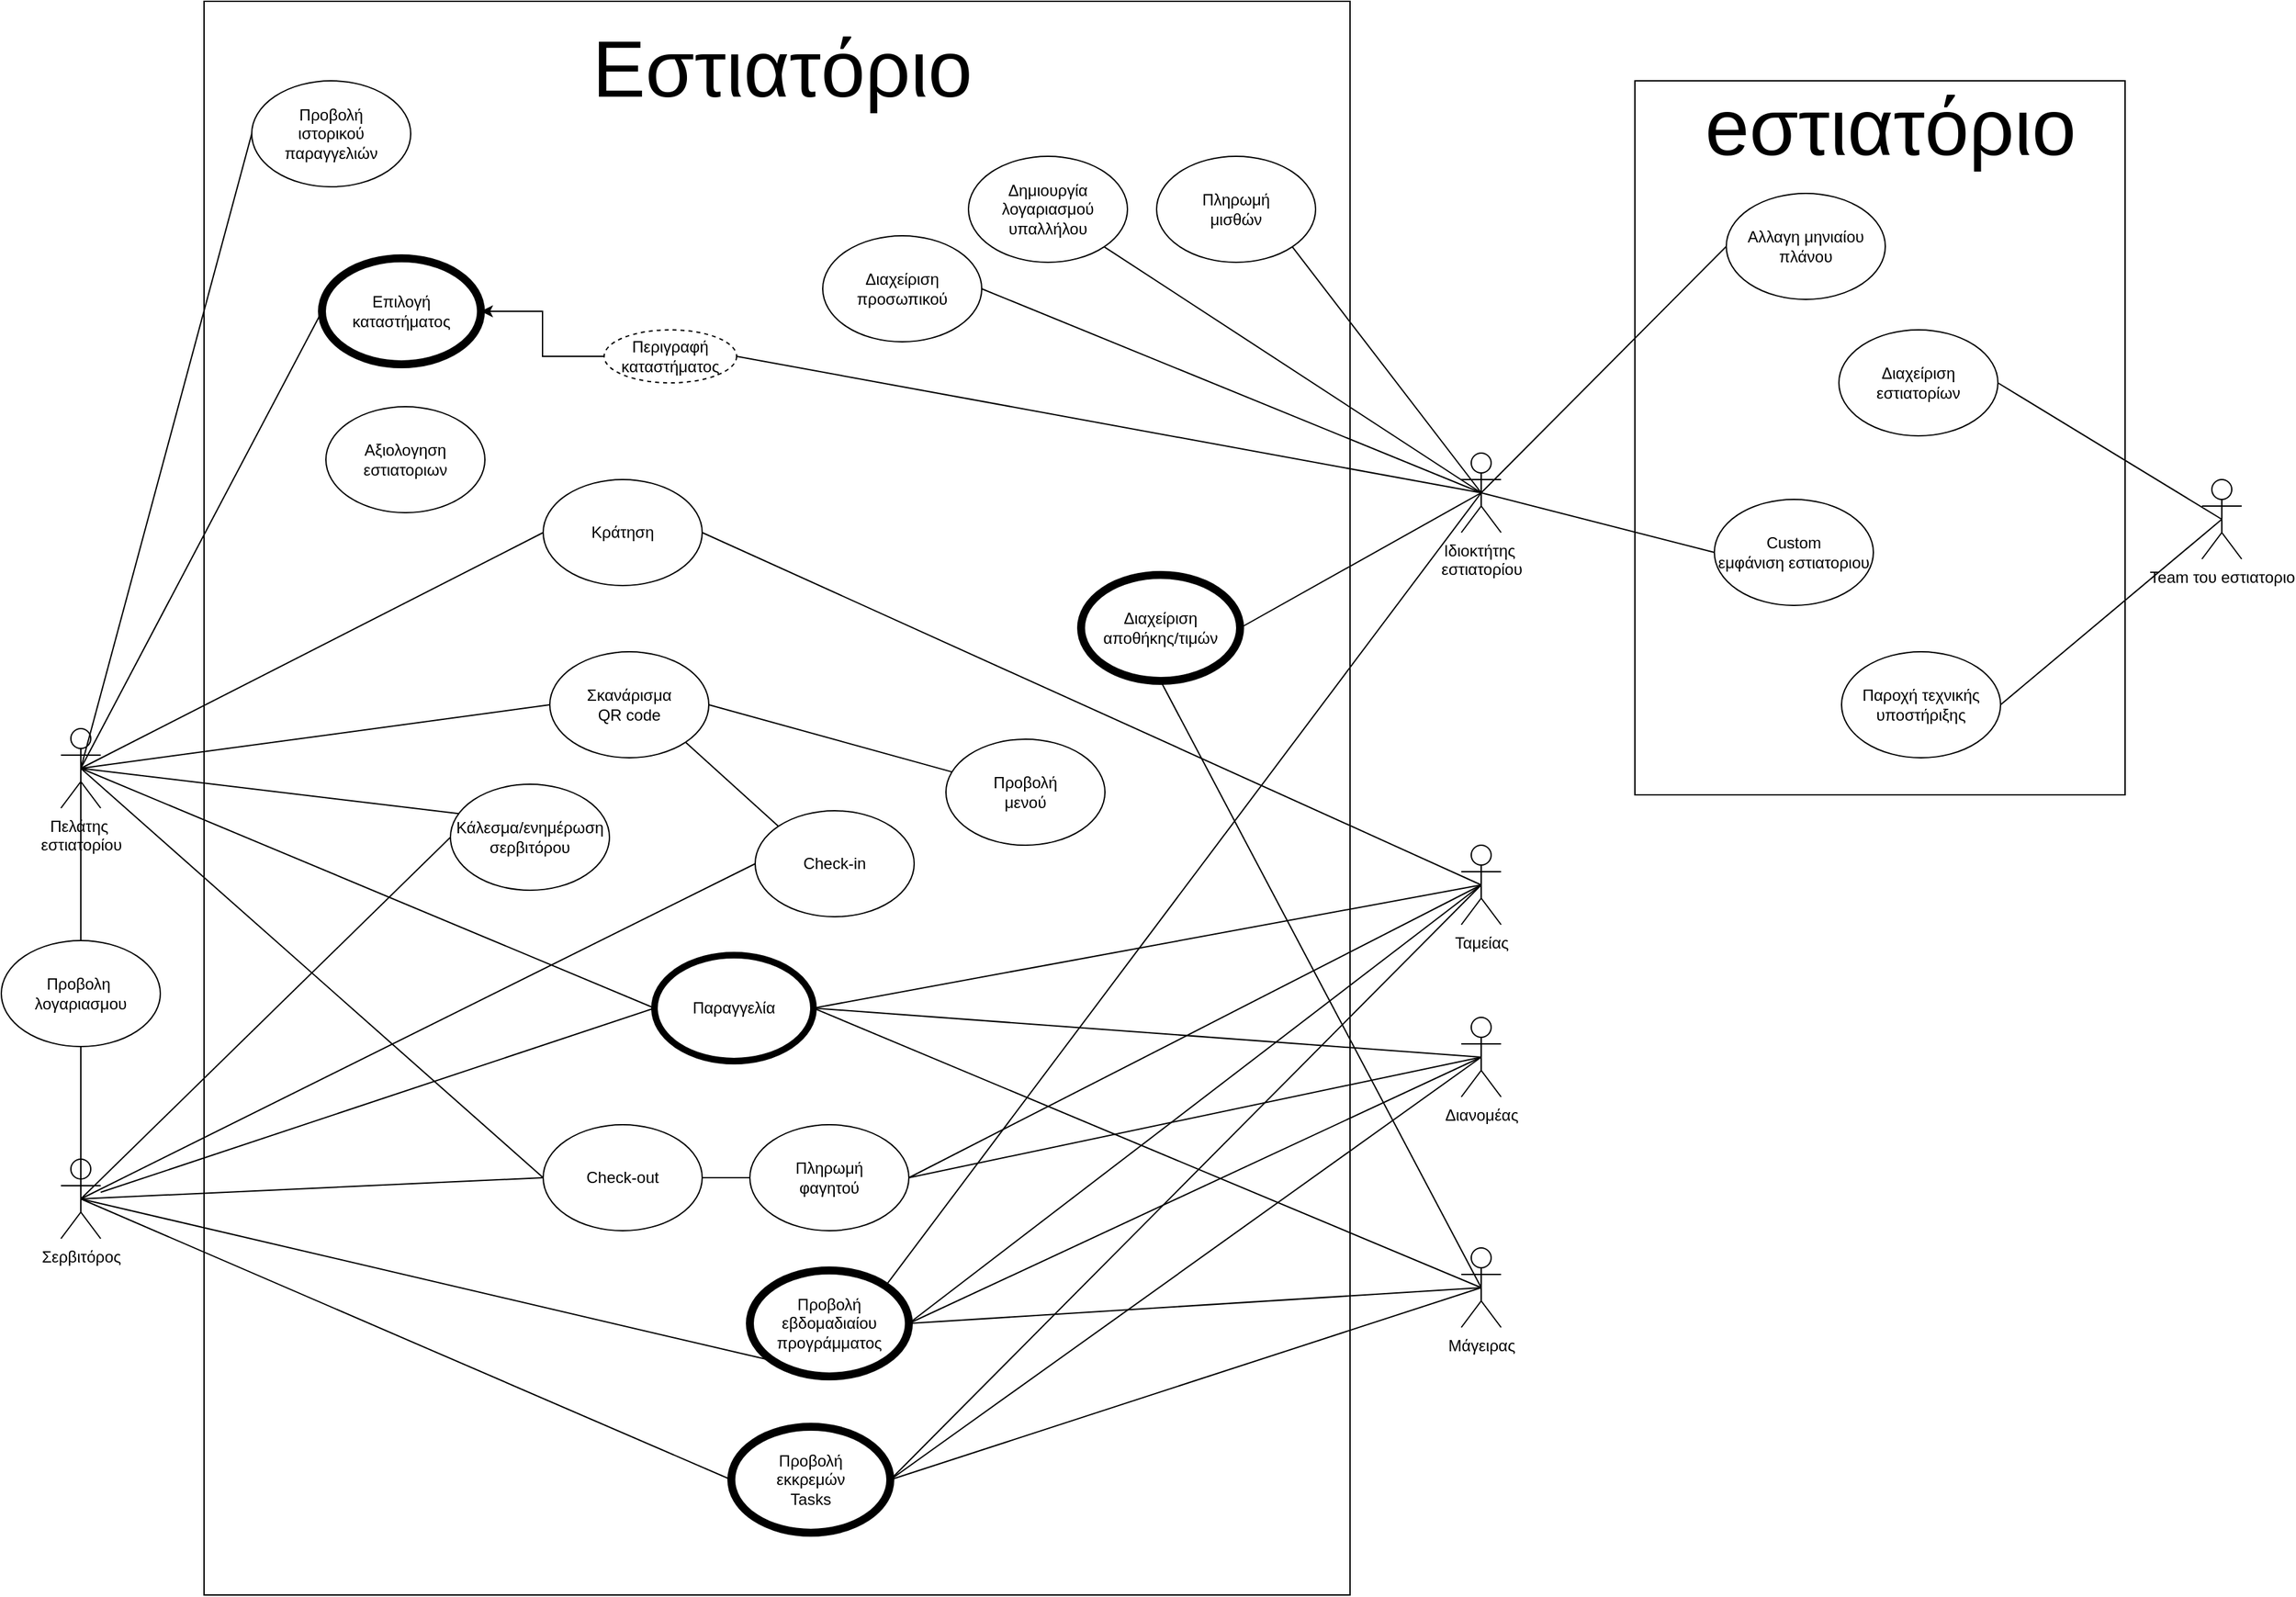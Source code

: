 <mxfile version="24.0.4" type="device">
  <diagram name="Page-1" id="MGHjbF667yMq8NIgmSbx">
    <mxGraphModel dx="2440" dy="1785" grid="0" gridSize="10" guides="1" tooltips="1" connect="1" arrows="1" fold="1" page="0" pageScale="1" pageWidth="850" pageHeight="1100" math="0" shadow="0">
      <root>
        <mxCell id="0" />
        <mxCell id="1" parent="0" />
        <mxCell id="DqBkRv8KrqaulyezYVrb-1" value="&lt;div&gt;Ιδιοκτήτης&amp;nbsp;&lt;/div&gt;&lt;div&gt;εστιατορίου&lt;/div&gt;" style="shape=umlActor;verticalLabelPosition=bottom;verticalAlign=top;html=1;outlineConnect=0;" parent="1" vertex="1">
          <mxGeometry x="1343" y="-206" width="30" height="60" as="geometry" />
        </mxCell>
        <mxCell id="DqBkRv8KrqaulyezYVrb-9" value="&lt;div&gt;Πελάτης&amp;nbsp;&lt;/div&gt;&lt;div&gt;εστιατορίου&lt;/div&gt;" style="shape=umlActor;verticalLabelPosition=bottom;verticalAlign=top;html=1;outlineConnect=0;" parent="1" vertex="1">
          <mxGeometry x="286" y="2" width="30" height="60" as="geometry" />
        </mxCell>
        <mxCell id="DqBkRv8KrqaulyezYVrb-10" value="Σερβιτόρος" style="shape=umlActor;verticalLabelPosition=bottom;verticalAlign=top;html=1;outlineConnect=0;" parent="1" vertex="1">
          <mxGeometry x="286" y="327" width="30" height="60" as="geometry" />
        </mxCell>
        <mxCell id="DqBkRv8KrqaulyezYVrb-11" value="Μάγειρας" style="shape=umlActor;verticalLabelPosition=bottom;verticalAlign=top;html=1;outlineConnect=0;" parent="1" vertex="1">
          <mxGeometry x="1343" y="394" width="30" height="60" as="geometry" />
        </mxCell>
        <mxCell id="DqBkRv8KrqaulyezYVrb-12" value="Ταμείας" style="shape=umlActor;verticalLabelPosition=bottom;verticalAlign=top;html=1;outlineConnect=0;" parent="1" vertex="1">
          <mxGeometry x="1343" y="90" width="30" height="60" as="geometry" />
        </mxCell>
        <mxCell id="DqBkRv8KrqaulyezYVrb-16" value="Διανομέας" style="shape=umlActor;verticalLabelPosition=bottom;verticalAlign=top;html=1;outlineConnect=0;" parent="1" vertex="1">
          <mxGeometry x="1343" y="220" width="30" height="60" as="geometry" />
        </mxCell>
        <mxCell id="DqBkRv8KrqaulyezYVrb-17" value="Παραγγελία" style="ellipse;whiteSpace=wrap;html=1;strokeWidth=5;" parent="1" vertex="1">
          <mxGeometry x="734" y="173" width="120" height="80" as="geometry" />
        </mxCell>
        <mxCell id="DqBkRv8KrqaulyezYVrb-18" value="&lt;div&gt;Πληρωμή&lt;/div&gt;&lt;div&gt;φαγητού&lt;br&gt;&lt;/div&gt;" style="ellipse;whiteSpace=wrap;html=1;" parent="1" vertex="1">
          <mxGeometry x="806" y="301" width="120" height="80" as="geometry" />
        </mxCell>
        <mxCell id="DqBkRv8KrqaulyezYVrb-20" value="&lt;div&gt;Δημιουργία&lt;/div&gt;&lt;div&gt;λογαριασμού&lt;br&gt;&lt;/div&gt;&lt;div&gt;υπαλλήλου&lt;/div&gt;" style="ellipse;whiteSpace=wrap;html=1;" parent="1" vertex="1">
          <mxGeometry x="971" y="-430" width="120" height="80" as="geometry" />
        </mxCell>
        <mxCell id="DqBkRv8KrqaulyezYVrb-21" value="&lt;div&gt;Επιλογή&lt;/div&gt;&lt;div&gt;καταστήματος&lt;br&gt;&lt;/div&gt;" style="ellipse;whiteSpace=wrap;html=1;strokeWidth=6;" parent="1" vertex="1">
          <mxGeometry x="483" y="-353" width="120" height="80" as="geometry" />
        </mxCell>
        <mxCell id="DqBkRv8KrqaulyezYVrb-22" value="Κράτηση" style="ellipse;whiteSpace=wrap;html=1;" parent="1" vertex="1">
          <mxGeometry x="650" y="-186" width="120" height="80" as="geometry" />
        </mxCell>
        <mxCell id="DqBkRv8KrqaulyezYVrb-23" value="Σκανάρισμα &lt;br&gt;QR code" style="ellipse;whiteSpace=wrap;html=1;" parent="1" vertex="1">
          <mxGeometry x="655" y="-56" width="120" height="80" as="geometry" />
        </mxCell>
        <mxCell id="DqBkRv8KrqaulyezYVrb-24" value="Check-in" style="ellipse;whiteSpace=wrap;html=1;" parent="1" vertex="1">
          <mxGeometry x="810" y="64" width="120" height="80" as="geometry" />
        </mxCell>
        <mxCell id="DqBkRv8KrqaulyezYVrb-27" value="Check-out" style="ellipse;whiteSpace=wrap;html=1;" parent="1" vertex="1">
          <mxGeometry x="650" y="301" width="120" height="80" as="geometry" />
        </mxCell>
        <mxCell id="DqBkRv8KrqaulyezYVrb-28" value="&lt;div&gt;Προβολή&lt;/div&gt;&lt;div&gt;μενού&lt;br&gt;&lt;/div&gt;" style="ellipse;whiteSpace=wrap;html=1;" parent="1" vertex="1">
          <mxGeometry x="954" y="10" width="120" height="80" as="geometry" />
        </mxCell>
        <mxCell id="DqBkRv8KrqaulyezYVrb-71" style="edgeStyle=orthogonalEdgeStyle;rounded=0;orthogonalLoop=1;jettySize=auto;html=1;exitX=0;exitY=0.5;exitDx=0;exitDy=0;entryX=1;entryY=0.5;entryDx=0;entryDy=0;" parent="1" source="DqBkRv8KrqaulyezYVrb-29" target="DqBkRv8KrqaulyezYVrb-21" edge="1">
          <mxGeometry relative="1" as="geometry" />
        </mxCell>
        <mxCell id="DqBkRv8KrqaulyezYVrb-29" value="Περιγραφή&lt;br&gt;καταστήματος" style="ellipse;whiteSpace=wrap;html=1;align=center;dashed=1;" parent="1" vertex="1">
          <mxGeometry x="696" y="-299" width="100" height="40" as="geometry" />
        </mxCell>
        <mxCell id="DqBkRv8KrqaulyezYVrb-32" value="&lt;div&gt;Προβολή&lt;/div&gt;&lt;div&gt;ιστορικού παραγγελιών&lt;br&gt;&lt;/div&gt;" style="ellipse;whiteSpace=wrap;html=1;" parent="1" vertex="1">
          <mxGeometry x="430" y="-487" width="120" height="80" as="geometry" />
        </mxCell>
        <mxCell id="DqBkRv8KrqaulyezYVrb-34" value="&lt;div&gt;Προβολή εβδομαδιαίου&lt;/div&gt;&lt;div&gt;προγράμματος&lt;br&gt;&lt;/div&gt;" style="ellipse;whiteSpace=wrap;html=1;strokeWidth=6;" parent="1" vertex="1">
          <mxGeometry x="806" y="411" width="120" height="80" as="geometry" />
        </mxCell>
        <mxCell id="DqBkRv8KrqaulyezYVrb-35" value="&lt;div&gt;Προβολή &lt;br&gt;&lt;/div&gt;&lt;div&gt;εκκρεμών&lt;/div&gt;&lt;div&gt;Tasks&lt;/div&gt;" style="ellipse;whiteSpace=wrap;html=1;strokeWidth=6;" parent="1" vertex="1">
          <mxGeometry x="792" y="529" width="120" height="80" as="geometry" />
        </mxCell>
        <mxCell id="DqBkRv8KrqaulyezYVrb-36" value="&lt;div&gt;Κάλεσμα/ενημέρωση&lt;/div&gt;&lt;div&gt;σερβιτόρου&lt;br&gt;&lt;/div&gt;" style="ellipse;whiteSpace=wrap;html=1;" parent="1" vertex="1">
          <mxGeometry x="580" y="44" width="120" height="80" as="geometry" />
        </mxCell>
        <mxCell id="DqBkRv8KrqaulyezYVrb-41" value="&lt;div&gt;Διαχείριση&lt;/div&gt;&lt;div&gt;αποθήκης/τιμών&lt;br&gt;&lt;/div&gt;" style="ellipse;whiteSpace=wrap;html=1;strokeWidth=6;" parent="1" vertex="1">
          <mxGeometry x="1056" y="-114" width="120" height="80" as="geometry" />
        </mxCell>
        <mxCell id="DqBkRv8KrqaulyezYVrb-58" value="" style="endArrow=none;html=1;rounded=0;exitX=0.5;exitY=0.5;exitDx=0;exitDy=0;exitPerimeter=0;entryX=0;entryY=0.5;entryDx=0;entryDy=0;" parent="1" source="DqBkRv8KrqaulyezYVrb-9" target="DqBkRv8KrqaulyezYVrb-21" edge="1">
          <mxGeometry width="50" height="50" relative="1" as="geometry">
            <mxPoint x="304" y="90" as="sourcePoint" />
            <mxPoint x="727" y="-176" as="targetPoint" />
          </mxGeometry>
        </mxCell>
        <mxCell id="DqBkRv8KrqaulyezYVrb-59" value="" style="endArrow=none;html=1;rounded=0;exitX=0.5;exitY=0.5;exitDx=0;exitDy=0;exitPerimeter=0;entryX=0;entryY=0.5;entryDx=0;entryDy=0;" parent="1" source="DqBkRv8KrqaulyezYVrb-9" target="DqBkRv8KrqaulyezYVrb-22" edge="1">
          <mxGeometry width="50" height="50" relative="1" as="geometry">
            <mxPoint x="294" y="74" as="sourcePoint" />
            <mxPoint x="715" y="-36" as="targetPoint" />
          </mxGeometry>
        </mxCell>
        <mxCell id="DqBkRv8KrqaulyezYVrb-60" value="" style="endArrow=none;html=1;rounded=0;entryX=0;entryY=0.5;entryDx=0;entryDy=0;exitX=0.5;exitY=0.5;exitDx=0;exitDy=0;exitPerimeter=0;" parent="1" source="DqBkRv8KrqaulyezYVrb-9" target="DqBkRv8KrqaulyezYVrb-23" edge="1">
          <mxGeometry width="50" height="50" relative="1" as="geometry">
            <mxPoint x="296" y="99" as="sourcePoint" />
            <mxPoint x="717" y="96" as="targetPoint" />
          </mxGeometry>
        </mxCell>
        <mxCell id="DqBkRv8KrqaulyezYVrb-61" value="" style="endArrow=none;html=1;rounded=0;entryX=0;entryY=0.5;entryDx=0;entryDy=0;exitX=0.5;exitY=0.5;exitDx=0;exitDy=0;exitPerimeter=0;" parent="1" source="DqBkRv8KrqaulyezYVrb-9" target="DqBkRv8KrqaulyezYVrb-17" edge="1">
          <mxGeometry width="50" height="50" relative="1" as="geometry">
            <mxPoint x="321" y="150.21" as="sourcePoint" />
            <mxPoint x="732" y="281.21" as="targetPoint" />
          </mxGeometry>
        </mxCell>
        <mxCell id="DqBkRv8KrqaulyezYVrb-62" value="" style="endArrow=none;html=1;rounded=0;entryX=0;entryY=0.5;entryDx=0;entryDy=0;exitX=0.5;exitY=0.5;exitDx=0;exitDy=0;exitPerimeter=0;" parent="1" source="DqBkRv8KrqaulyezYVrb-10" target="DqBkRv8KrqaulyezYVrb-35" edge="1">
          <mxGeometry width="50" height="50" relative="1" as="geometry">
            <mxPoint x="283" y="118" as="sourcePoint" />
            <mxPoint x="704" y="406" as="targetPoint" />
          </mxGeometry>
        </mxCell>
        <mxCell id="DqBkRv8KrqaulyezYVrb-68" value="" style="endArrow=none;html=1;rounded=0;exitX=0.5;exitY=0.5;exitDx=0;exitDy=0;exitPerimeter=0;entryX=0;entryY=0.5;entryDx=0;entryDy=0;" parent="1" source="DqBkRv8KrqaulyezYVrb-9" target="DqBkRv8KrqaulyezYVrb-32" edge="1">
          <mxGeometry width="50" height="50" relative="1" as="geometry">
            <mxPoint x="301" y="45" as="sourcePoint" />
            <mxPoint x="732" y="-296" as="targetPoint" />
          </mxGeometry>
        </mxCell>
        <mxCell id="DqBkRv8KrqaulyezYVrb-72" value="" style="endArrow=none;html=1;rounded=0;entryX=0.5;entryY=0.5;entryDx=0;entryDy=0;entryPerimeter=0;exitX=1;exitY=0.5;exitDx=0;exitDy=0;" parent="1" source="DqBkRv8KrqaulyezYVrb-41" target="DqBkRv8KrqaulyezYVrb-1" edge="1">
          <mxGeometry width="50" height="50" relative="1" as="geometry">
            <mxPoint x="1156" y="-5" as="sourcePoint" />
            <mxPoint x="1206" y="-55" as="targetPoint" />
          </mxGeometry>
        </mxCell>
        <mxCell id="DqBkRv8KrqaulyezYVrb-73" value="" style="endArrow=none;html=1;rounded=0;entryX=0.5;entryY=0.5;entryDx=0;entryDy=0;entryPerimeter=0;exitX=1;exitY=0.5;exitDx=0;exitDy=0;" parent="1" source="DqBkRv8KrqaulyezYVrb-17" target="DqBkRv8KrqaulyezYVrb-11" edge="1">
          <mxGeometry width="50" height="50" relative="1" as="geometry">
            <mxPoint x="1042" y="-76" as="sourcePoint" />
            <mxPoint x="1312" y="-17" as="targetPoint" />
          </mxGeometry>
        </mxCell>
        <mxCell id="DqBkRv8KrqaulyezYVrb-75" value="" style="endArrow=none;html=1;rounded=0;entryX=0.5;entryY=0.5;entryDx=0;entryDy=0;entryPerimeter=0;exitX=1;exitY=0.5;exitDx=0;exitDy=0;" parent="1" source="DqBkRv8KrqaulyezYVrb-17" target="DqBkRv8KrqaulyezYVrb-16" edge="1">
          <mxGeometry width="50" height="50" relative="1" as="geometry">
            <mxPoint x="952" y="319" as="sourcePoint" />
            <mxPoint x="1340" y="203" as="targetPoint" />
          </mxGeometry>
        </mxCell>
        <mxCell id="DqBkRv8KrqaulyezYVrb-77" value="" style="endArrow=none;html=1;rounded=0;entryX=0.5;entryY=0.5;entryDx=0;entryDy=0;entryPerimeter=0;exitX=1;exitY=0.5;exitDx=0;exitDy=0;" parent="1" source="DqBkRv8KrqaulyezYVrb-17" target="DqBkRv8KrqaulyezYVrb-12" edge="1">
          <mxGeometry width="50" height="50" relative="1" as="geometry">
            <mxPoint x="1006" y="150" as="sourcePoint" />
            <mxPoint x="1394" y="164" as="targetPoint" />
          </mxGeometry>
        </mxCell>
        <mxCell id="DqBkRv8KrqaulyezYVrb-79" value="" style="endArrow=none;html=1;rounded=0;entryX=0.5;entryY=0.5;entryDx=0;entryDy=0;entryPerimeter=0;exitX=1;exitY=0.5;exitDx=0;exitDy=0;" parent="1" source="DqBkRv8KrqaulyezYVrb-18" target="DqBkRv8KrqaulyezYVrb-16" edge="1">
          <mxGeometry width="50" height="50" relative="1" as="geometry">
            <mxPoint x="966" y="359" as="sourcePoint" />
            <mxPoint x="1354" y="243" as="targetPoint" />
          </mxGeometry>
        </mxCell>
        <mxCell id="DqBkRv8KrqaulyezYVrb-80" value="" style="endArrow=none;html=1;rounded=0;entryX=0.5;entryY=0.5;entryDx=0;entryDy=0;entryPerimeter=0;exitX=1;exitY=0.5;exitDx=0;exitDy=0;" parent="1" source="DqBkRv8KrqaulyezYVrb-18" target="DqBkRv8KrqaulyezYVrb-12" edge="1">
          <mxGeometry width="50" height="50" relative="1" as="geometry">
            <mxPoint x="966" y="273" as="sourcePoint" />
            <mxPoint x="1354" y="157" as="targetPoint" />
          </mxGeometry>
        </mxCell>
        <mxCell id="DqBkRv8KrqaulyezYVrb-86" value="&lt;div&gt;Διαχείριση&lt;/div&gt;&lt;div&gt;προσωπικού&lt;br&gt;&lt;/div&gt;" style="ellipse;whiteSpace=wrap;html=1;" parent="1" vertex="1">
          <mxGeometry x="861" y="-370" width="120" height="80" as="geometry" />
        </mxCell>
        <mxCell id="DqBkRv8KrqaulyezYVrb-87" value="" style="endArrow=none;html=1;rounded=0;entryX=0.5;entryY=0.5;entryDx=0;entryDy=0;entryPerimeter=0;exitX=1;exitY=0.5;exitDx=0;exitDy=0;" parent="1" source="DqBkRv8KrqaulyezYVrb-22" target="DqBkRv8KrqaulyezYVrb-12" edge="1">
          <mxGeometry width="50" height="50" relative="1" as="geometry">
            <mxPoint x="980" y="153" as="sourcePoint" />
            <mxPoint x="1368" y="37" as="targetPoint" />
          </mxGeometry>
        </mxCell>
        <mxCell id="DqBkRv8KrqaulyezYVrb-89" value="" style="endArrow=none;html=1;rounded=0;exitX=1;exitY=0.5;exitDx=0;exitDy=0;entryX=0.5;entryY=0.5;entryDx=0;entryDy=0;entryPerimeter=0;" parent="1" source="DqBkRv8KrqaulyezYVrb-86" target="DqBkRv8KrqaulyezYVrb-1" edge="1">
          <mxGeometry width="50" height="50" relative="1" as="geometry">
            <mxPoint x="1062" y="-136" as="sourcePoint" />
            <mxPoint x="1332" y="-77" as="targetPoint" />
          </mxGeometry>
        </mxCell>
        <mxCell id="DqBkRv8KrqaulyezYVrb-91" value="" style="endArrow=none;html=1;rounded=0;exitX=1;exitY=1;exitDx=0;exitDy=0;entryX=0.5;entryY=0.5;entryDx=0;entryDy=0;entryPerimeter=0;" parent="1" source="DqBkRv8KrqaulyezYVrb-20" target="DqBkRv8KrqaulyezYVrb-1" edge="1">
          <mxGeometry width="50" height="50" relative="1" as="geometry">
            <mxPoint x="1054" y="-189" as="sourcePoint" />
            <mxPoint x="1315" y="-212" as="targetPoint" />
          </mxGeometry>
        </mxCell>
        <mxCell id="DqBkRv8KrqaulyezYVrb-92" value="&lt;div&gt;Πληρωμή&lt;/div&gt;&lt;div&gt;μισθών&lt;br&gt;&lt;/div&gt;" style="ellipse;whiteSpace=wrap;html=1;" parent="1" vertex="1">
          <mxGeometry x="1113" y="-430" width="120" height="80" as="geometry" />
        </mxCell>
        <mxCell id="DqBkRv8KrqaulyezYVrb-93" value="" style="endArrow=none;html=1;rounded=0;exitX=1;exitY=1;exitDx=0;exitDy=0;entryX=0.5;entryY=0.5;entryDx=0;entryDy=0;entryPerimeter=0;" parent="1" source="DqBkRv8KrqaulyezYVrb-92" target="DqBkRv8KrqaulyezYVrb-1" edge="1">
          <mxGeometry width="50" height="50" relative="1" as="geometry">
            <mxPoint x="1084" y="-115" as="sourcePoint" />
            <mxPoint x="1345" y="-138" as="targetPoint" />
          </mxGeometry>
        </mxCell>
        <mxCell id="DqBkRv8KrqaulyezYVrb-94" value="" style="endArrow=none;html=1;rounded=0;exitX=1;exitY=0.5;exitDx=0;exitDy=0;entryX=0.5;entryY=0.5;entryDx=0;entryDy=0;entryPerimeter=0;" parent="1" source="DqBkRv8KrqaulyezYVrb-35" target="DqBkRv8KrqaulyezYVrb-11" edge="1">
          <mxGeometry width="50" height="50" relative="1" as="geometry">
            <mxPoint x="946" y="630" as="sourcePoint" />
            <mxPoint x="1334" y="441" as="targetPoint" />
          </mxGeometry>
        </mxCell>
        <mxCell id="DqBkRv8KrqaulyezYVrb-95" value="" style="endArrow=none;html=1;rounded=0;exitX=1;exitY=0.5;exitDx=0;exitDy=0;entryX=0.5;entryY=0.5;entryDx=0;entryDy=0;entryPerimeter=0;" parent="1" source="DqBkRv8KrqaulyezYVrb-35" target="DqBkRv8KrqaulyezYVrb-12" edge="1">
          <mxGeometry width="50" height="50" relative="1" as="geometry">
            <mxPoint x="940" y="521.5" as="sourcePoint" />
            <mxPoint x="1328" y="332.5" as="targetPoint" />
          </mxGeometry>
        </mxCell>
        <mxCell id="DqBkRv8KrqaulyezYVrb-98" value="" style="endArrow=none;html=1;rounded=0;exitX=1;exitY=0.5;exitDx=0;exitDy=0;entryX=0.5;entryY=0.5;entryDx=0;entryDy=0;entryPerimeter=0;" parent="1" source="DqBkRv8KrqaulyezYVrb-35" target="DqBkRv8KrqaulyezYVrb-16" edge="1">
          <mxGeometry width="50" height="50" relative="1" as="geometry">
            <mxPoint x="955" y="564.5" as="sourcePoint" />
            <mxPoint x="1343" y="375.5" as="targetPoint" />
          </mxGeometry>
        </mxCell>
        <mxCell id="DqBkRv8KrqaulyezYVrb-99" value="" style="endArrow=none;html=1;rounded=0;exitX=1;exitY=0.5;exitDx=0;exitDy=0;entryX=0.5;entryY=0.5;entryDx=0;entryDy=0;entryPerimeter=0;" parent="1" source="DqBkRv8KrqaulyezYVrb-34" target="DqBkRv8KrqaulyezYVrb-16" edge="1">
          <mxGeometry width="50" height="50" relative="1" as="geometry">
            <mxPoint x="887" y="749" as="sourcePoint" />
            <mxPoint x="1275" y="560" as="targetPoint" />
          </mxGeometry>
        </mxCell>
        <mxCell id="DqBkRv8KrqaulyezYVrb-100" value="" style="endArrow=none;html=1;rounded=0;exitX=1;exitY=0.5;exitDx=0;exitDy=0;entryX=0.5;entryY=0.5;entryDx=0;entryDy=0;entryPerimeter=0;" parent="1" source="DqBkRv8KrqaulyezYVrb-34" target="DqBkRv8KrqaulyezYVrb-11" edge="1">
          <mxGeometry width="50" height="50" relative="1" as="geometry">
            <mxPoint x="944" y="709" as="sourcePoint" />
            <mxPoint x="1332" y="520" as="targetPoint" />
          </mxGeometry>
        </mxCell>
        <mxCell id="DqBkRv8KrqaulyezYVrb-101" value="" style="endArrow=none;html=1;rounded=0;exitX=1;exitY=0.5;exitDx=0;exitDy=0;entryX=0.5;entryY=0.5;entryDx=0;entryDy=0;entryPerimeter=0;" parent="1" source="DqBkRv8KrqaulyezYVrb-34" target="DqBkRv8KrqaulyezYVrb-12" edge="1">
          <mxGeometry width="50" height="50" relative="1" as="geometry">
            <mxPoint x="950" y="817.5" as="sourcePoint" />
            <mxPoint x="1338" y="628.5" as="targetPoint" />
          </mxGeometry>
        </mxCell>
        <mxCell id="DqBkRv8KrqaulyezYVrb-106" value="" style="endArrow=none;html=1;rounded=0;exitX=1;exitY=0.5;exitDx=0;exitDy=0;entryX=0.5;entryY=0.5;entryDx=0;entryDy=0;entryPerimeter=0;" parent="1" source="DqBkRv8KrqaulyezYVrb-29" target="DqBkRv8KrqaulyezYVrb-1" edge="1">
          <mxGeometry width="50" height="50" relative="1" as="geometry">
            <mxPoint x="1029" y="-121" as="sourcePoint" />
            <mxPoint x="1323" y="-210" as="targetPoint" />
          </mxGeometry>
        </mxCell>
        <mxCell id="DqBkRv8KrqaulyezYVrb-107" value="&lt;div&gt;Custom&lt;/div&gt;&lt;div&gt;εμφάνιση εστιατοριου&lt;br&gt;&lt;/div&gt;" style="ellipse;whiteSpace=wrap;html=1;" parent="1" vertex="1">
          <mxGeometry x="1534" y="-171" width="120" height="80" as="geometry" />
        </mxCell>
        <mxCell id="DqBkRv8KrqaulyezYVrb-110" value="" style="rounded=0;whiteSpace=wrap;html=1;fillColor=none;noLabel=0;editable=1;movable=1;resizable=1;rotatable=1;deletable=1;locked=0;connectable=1;pointerEvents=0;" parent="1" vertex="1">
          <mxGeometry x="394" y="-547" width="865" height="1203" as="geometry" />
        </mxCell>
        <mxCell id="DqBkRv8KrqaulyezYVrb-109" value="" style="endArrow=none;html=1;rounded=0;exitX=0;exitY=0.5;exitDx=0;exitDy=0;entryX=0.5;entryY=0.5;entryDx=0;entryDy=0;entryPerimeter=0;" parent="1" source="DqBkRv8KrqaulyezYVrb-107" target="DqBkRv8KrqaulyezYVrb-1" edge="1">
          <mxGeometry width="50" height="50" relative="1" as="geometry">
            <mxPoint x="1293" y="45" as="sourcePoint" />
            <mxPoint x="1745" y="-287" as="targetPoint" />
          </mxGeometry>
        </mxCell>
        <mxCell id="DqBkRv8KrqaulyezYVrb-111" value="&lt;font style=&quot;font-size: 60px;&quot;&gt;Εστιατόριο&lt;/font&gt;" style="text;html=1;align=center;verticalAlign=middle;whiteSpace=wrap;rounded=0;" parent="1" vertex="1">
          <mxGeometry x="660" y="-529" width="341" height="66.5" as="geometry" />
        </mxCell>
        <mxCell id="DqBkRv8KrqaulyezYVrb-112" value="&lt;div&gt;Αλλαγη μηνιαίου&lt;/div&gt;&lt;div&gt;πλάνου&lt;br&gt;&lt;/div&gt;" style="ellipse;whiteSpace=wrap;html=1;" parent="1" vertex="1">
          <mxGeometry x="1543" y="-402" width="120" height="80" as="geometry" />
        </mxCell>
        <mxCell id="DqBkRv8KrqaulyezYVrb-113" value="" style="endArrow=none;html=1;rounded=0;exitX=0;exitY=0.5;exitDx=0;exitDy=0;entryX=0.5;entryY=0.5;entryDx=0;entryDy=0;entryPerimeter=0;" parent="1" source="DqBkRv8KrqaulyezYVrb-112" target="DqBkRv8KrqaulyezYVrb-1" edge="1">
          <mxGeometry width="50" height="50" relative="1" as="geometry">
            <mxPoint x="1718" y="-176" as="sourcePoint" />
            <mxPoint x="1373" y="-216" as="targetPoint" />
          </mxGeometry>
        </mxCell>
        <mxCell id="DqBkRv8KrqaulyezYVrb-114" value="Team του eστιατοριο" style="shape=umlActor;verticalLabelPosition=bottom;verticalAlign=top;html=1;outlineConnect=0;" parent="1" vertex="1">
          <mxGeometry x="1902" y="-186" width="30" height="60" as="geometry" />
        </mxCell>
        <mxCell id="DqBkRv8KrqaulyezYVrb-115" value="&lt;div&gt;Διαχείριση &lt;br&gt;&lt;/div&gt;&lt;div&gt;εστιατορίων&lt;br&gt;&lt;/div&gt;" style="ellipse;whiteSpace=wrap;html=1;" parent="1" vertex="1">
          <mxGeometry x="1628" y="-299" width="120" height="80" as="geometry" />
        </mxCell>
        <mxCell id="DqBkRv8KrqaulyezYVrb-116" value="&lt;div&gt;Παροχή τεχνικής&lt;/div&gt;&lt;div&gt;υποστήριξης&lt;br&gt;&lt;/div&gt;" style="ellipse;whiteSpace=wrap;html=1;" parent="1" vertex="1">
          <mxGeometry x="1630" y="-56" width="120" height="80" as="geometry" />
        </mxCell>
        <mxCell id="DqBkRv8KrqaulyezYVrb-117" value="" style="endArrow=none;html=1;rounded=0;exitX=0.5;exitY=0.5;exitDx=0;exitDy=0;entryX=1;entryY=0.5;entryDx=0;entryDy=0;exitPerimeter=0;" parent="1" source="DqBkRv8KrqaulyezYVrb-114" target="DqBkRv8KrqaulyezYVrb-115" edge="1">
          <mxGeometry width="50" height="50" relative="1" as="geometry">
            <mxPoint x="2404" y="-389" as="sourcePoint" />
            <mxPoint x="2024" y="-243" as="targetPoint" />
          </mxGeometry>
        </mxCell>
        <mxCell id="DqBkRv8KrqaulyezYVrb-118" value="" style="endArrow=none;html=1;rounded=0;exitX=0.5;exitY=0.5;exitDx=0;exitDy=0;entryX=1;entryY=0.5;entryDx=0;entryDy=0;exitPerimeter=0;" parent="1" source="DqBkRv8KrqaulyezYVrb-114" target="DqBkRv8KrqaulyezYVrb-116" edge="1">
          <mxGeometry width="50" height="50" relative="1" as="geometry">
            <mxPoint x="2414" y="-206" as="sourcePoint" />
            <mxPoint x="2096" y="-308" as="targetPoint" />
          </mxGeometry>
        </mxCell>
        <mxCell id="DqBkRv8KrqaulyezYVrb-124" value="" style="rounded=0;whiteSpace=wrap;html=1;fillColor=none;pointerEvents=0;" parent="1" vertex="1">
          <mxGeometry x="1474" y="-487" width="370" height="539" as="geometry" />
        </mxCell>
        <mxCell id="DqBkRv8KrqaulyezYVrb-125" value="&lt;font style=&quot;font-size: 60px;&quot;&gt;eστιατόριο&lt;/font&gt;" style="text;html=1;align=center;verticalAlign=middle;whiteSpace=wrap;rounded=0;" parent="1" vertex="1">
          <mxGeometry x="1479" y="-479" width="376" height="54" as="geometry" />
        </mxCell>
        <mxCell id="DqBkRv8KrqaulyezYVrb-127" value="" style="endArrow=none;html=1;rounded=0;entryX=0;entryY=1;entryDx=0;entryDy=0;exitX=0.5;exitY=0.5;exitDx=0;exitDy=0;exitPerimeter=0;" parent="1" source="DqBkRv8KrqaulyezYVrb-10" target="DqBkRv8KrqaulyezYVrb-34" edge="1">
          <mxGeometry width="50" height="50" relative="1" as="geometry">
            <mxPoint x="279" y="434" as="sourcePoint" />
            <mxPoint x="749" y="659" as="targetPoint" />
          </mxGeometry>
        </mxCell>
        <mxCell id="E7eFKCQ7DTerx9ZcQntK-2" value="" style="endArrow=none;html=1;rounded=0;entryX=0;entryY=0.5;entryDx=0;entryDy=0;exitX=0.5;exitY=0.5;exitDx=0;exitDy=0;exitPerimeter=0;" edge="1" parent="1" source="DqBkRv8KrqaulyezYVrb-10" target="DqBkRv8KrqaulyezYVrb-27">
          <mxGeometry width="50" height="50" relative="1" as="geometry">
            <mxPoint x="313" y="334" as="sourcePoint" />
            <mxPoint x="758" y="436" as="targetPoint" />
          </mxGeometry>
        </mxCell>
        <mxCell id="E7eFKCQ7DTerx9ZcQntK-3" value="" style="endArrow=none;html=1;rounded=0;entryX=0;entryY=0.5;entryDx=0;entryDy=0;exitX=0.5;exitY=0.5;exitDx=0;exitDy=0;exitPerimeter=0;" edge="1" parent="1" source="DqBkRv8KrqaulyezYVrb-9" target="DqBkRv8KrqaulyezYVrb-27">
          <mxGeometry width="50" height="50" relative="1" as="geometry">
            <mxPoint x="332" y="251" as="sourcePoint" />
            <mxPoint x="494" y="220" as="targetPoint" />
          </mxGeometry>
        </mxCell>
        <mxCell id="E7eFKCQ7DTerx9ZcQntK-9" value="" style="endArrow=none;html=1;rounded=0;entryX=0;entryY=0.5;entryDx=0;entryDy=0;exitX=0.5;exitY=0.5;exitDx=0;exitDy=0;exitPerimeter=0;" edge="1" parent="1" source="DqBkRv8KrqaulyezYVrb-10" target="DqBkRv8KrqaulyezYVrb-24">
          <mxGeometry width="50" height="50" relative="1" as="geometry">
            <mxPoint x="345" y="259" as="sourcePoint" />
            <mxPoint x="507" y="228" as="targetPoint" />
          </mxGeometry>
        </mxCell>
        <mxCell id="E7eFKCQ7DTerx9ZcQntK-10" value="" style="endArrow=none;html=1;rounded=0;exitX=1;exitY=0;exitDx=0;exitDy=0;entryX=0.5;entryY=0.5;entryDx=0;entryDy=0;entryPerimeter=0;" edge="1" parent="1" source="DqBkRv8KrqaulyezYVrb-34" target="DqBkRv8KrqaulyezYVrb-1">
          <mxGeometry width="50" height="50" relative="1" as="geometry">
            <mxPoint x="843" y="-16" as="sourcePoint" />
            <mxPoint x="1358" y="-121" as="targetPoint" />
          </mxGeometry>
        </mxCell>
        <mxCell id="E7eFKCQ7DTerx9ZcQntK-23" value="Προβολη&amp;nbsp;&lt;div&gt;λογαριασμου&lt;/div&gt;" style="ellipse;whiteSpace=wrap;html=1;" vertex="1" parent="1">
          <mxGeometry x="241" y="162" width="120" height="80" as="geometry" />
        </mxCell>
        <mxCell id="E7eFKCQ7DTerx9ZcQntK-25" value="Αξιολογηση&lt;div&gt;εστιατοριων&lt;/div&gt;" style="ellipse;whiteSpace=wrap;html=1;" vertex="1" parent="1">
          <mxGeometry x="486" y="-241" width="120" height="80" as="geometry" />
        </mxCell>
        <mxCell id="E7eFKCQ7DTerx9ZcQntK-27" value="" style="endArrow=none;html=1;rounded=0;entryX=0;entryY=0;entryDx=0;entryDy=0;exitX=1;exitY=1;exitDx=0;exitDy=0;" edge="1" parent="1" source="DqBkRv8KrqaulyezYVrb-23" target="DqBkRv8KrqaulyezYVrb-24">
          <mxGeometry width="50" height="50" relative="1" as="geometry">
            <mxPoint x="346" y="125" as="sourcePoint" />
            <mxPoint x="520" y="181" as="targetPoint" />
          </mxGeometry>
        </mxCell>
        <mxCell id="E7eFKCQ7DTerx9ZcQntK-28" value="" style="endArrow=none;html=1;rounded=0;exitX=1;exitY=0.5;exitDx=0;exitDy=0;" edge="1" parent="1" source="DqBkRv8KrqaulyezYVrb-23" target="DqBkRv8KrqaulyezYVrb-28">
          <mxGeometry width="50" height="50" relative="1" as="geometry">
            <mxPoint x="601.57" y="104.28" as="sourcePoint" />
            <mxPoint x="650.57" y="171.28" as="targetPoint" />
          </mxGeometry>
        </mxCell>
        <mxCell id="E7eFKCQ7DTerx9ZcQntK-29" value="" style="endArrow=none;html=1;rounded=0;entryX=0.05;entryY=0.276;entryDx=0;entryDy=0;entryPerimeter=0;exitX=0.5;exitY=0.5;exitDx=0;exitDy=0;exitPerimeter=0;" edge="1" parent="1" source="DqBkRv8KrqaulyezYVrb-9" target="DqBkRv8KrqaulyezYVrb-36">
          <mxGeometry width="50" height="50" relative="1" as="geometry">
            <mxPoint x="299" y="90" as="sourcePoint" />
            <mxPoint x="486" y="144" as="targetPoint" />
          </mxGeometry>
        </mxCell>
        <mxCell id="E7eFKCQ7DTerx9ZcQntK-30" value="" style="endArrow=none;html=1;rounded=0;entryX=0;entryY=0.5;entryDx=0;entryDy=0;" edge="1" parent="1" source="DqBkRv8KrqaulyezYVrb-10" target="DqBkRv8KrqaulyezYVrb-17">
          <mxGeometry width="50" height="50" relative="1" as="geometry">
            <mxPoint x="328" y="427" as="sourcePoint" />
            <mxPoint x="796" y="206" as="targetPoint" />
          </mxGeometry>
        </mxCell>
        <mxCell id="E7eFKCQ7DTerx9ZcQntK-31" value="" style="endArrow=none;html=1;rounded=0;entryX=0;entryY=0.5;entryDx=0;entryDy=0;exitX=0.5;exitY=0.5;exitDx=0;exitDy=0;exitPerimeter=0;" edge="1" parent="1" source="DqBkRv8KrqaulyezYVrb-10" target="DqBkRv8KrqaulyezYVrb-36">
          <mxGeometry width="50" height="50" relative="1" as="geometry">
            <mxPoint x="151" y="304" as="sourcePoint" />
            <mxPoint x="477" y="165" as="targetPoint" />
          </mxGeometry>
        </mxCell>
        <mxCell id="E7eFKCQ7DTerx9ZcQntK-32" value="" style="endArrow=none;html=1;rounded=0;entryX=0;entryY=0.5;entryDx=0;entryDy=0;exitX=1;exitY=0.5;exitDx=0;exitDy=0;" edge="1" parent="1" source="DqBkRv8KrqaulyezYVrb-27" target="DqBkRv8KrqaulyezYVrb-18">
          <mxGeometry width="50" height="50" relative="1" as="geometry">
            <mxPoint x="477" y="381" as="sourcePoint" />
            <mxPoint x="798" y="359" as="targetPoint" />
          </mxGeometry>
        </mxCell>
        <mxCell id="E7eFKCQ7DTerx9ZcQntK-33" value="" style="endArrow=none;html=1;rounded=0;entryX=0.5;entryY=0;entryDx=0;entryDy=0;exitX=0.5;exitY=0.5;exitDx=0;exitDy=0;exitPerimeter=0;" edge="1" parent="1" source="DqBkRv8KrqaulyezYVrb-9" target="E7eFKCQ7DTerx9ZcQntK-23">
          <mxGeometry width="50" height="50" relative="1" as="geometry">
            <mxPoint x="-44" y="136" as="sourcePoint" />
            <mxPoint x="305" y="445" as="targetPoint" />
          </mxGeometry>
        </mxCell>
        <mxCell id="E7eFKCQ7DTerx9ZcQntK-34" value="" style="endArrow=none;html=1;rounded=0;entryX=0.5;entryY=0.5;entryDx=0;entryDy=0;exitX=0.5;exitY=1;exitDx=0;exitDy=0;entryPerimeter=0;" edge="1" parent="1" source="E7eFKCQ7DTerx9ZcQntK-23" target="DqBkRv8KrqaulyezYVrb-10">
          <mxGeometry width="50" height="50" relative="1" as="geometry">
            <mxPoint x="86" y="231" as="sourcePoint" />
            <mxPoint x="91" y="367" as="targetPoint" />
          </mxGeometry>
        </mxCell>
        <mxCell id="E7eFKCQ7DTerx9ZcQntK-35" value="" style="endArrow=none;html=1;rounded=0;entryX=0.5;entryY=0.5;entryDx=0;entryDy=0;entryPerimeter=0;exitX=0.5;exitY=1;exitDx=0;exitDy=0;" edge="1" parent="1" source="DqBkRv8KrqaulyezYVrb-41" target="DqBkRv8KrqaulyezYVrb-11">
          <mxGeometry width="50" height="50" relative="1" as="geometry">
            <mxPoint x="1417" y="125" as="sourcePoint" />
            <mxPoint x="1932" y="316" as="targetPoint" />
          </mxGeometry>
        </mxCell>
      </root>
    </mxGraphModel>
  </diagram>
</mxfile>
